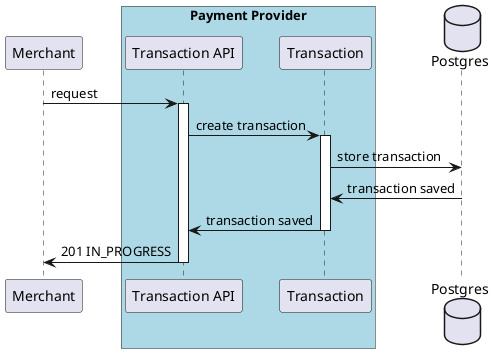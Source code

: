@startuml
participant "Merchant" as merchant
box "Payment Provider" #LightBlue
participant "Transaction API" as api
participant "Transaction" as tr
end box
database "Postgres" as db

merchant -> api : request 
activate api
api -> tr : create transaction
activate tr
tr -> db : store transaction
tr <- db : transaction saved
api <- tr : transaction saved
deactivate tr
api -> merchant: 201 IN_PROGRESS
deactivate api

@enduml